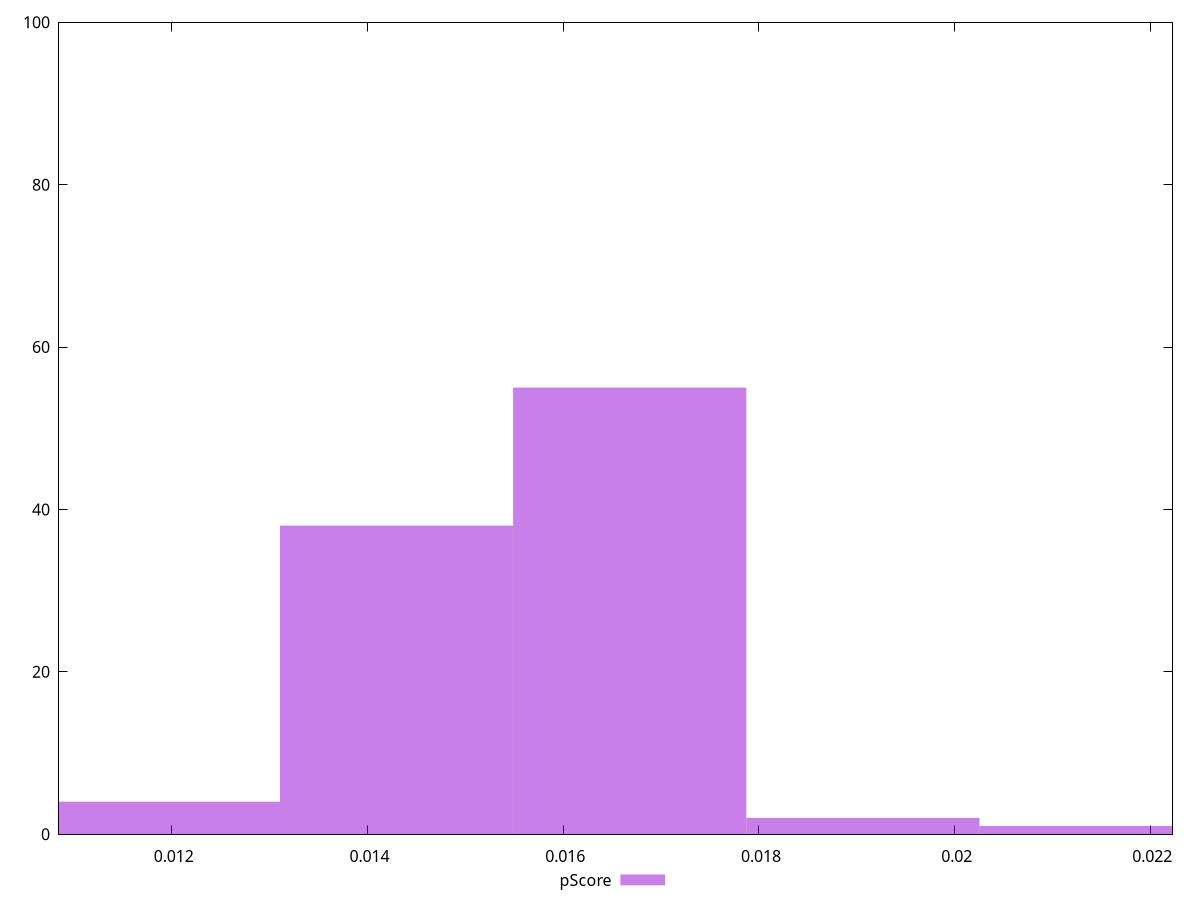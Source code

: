 reset

$pScore <<EOF
0.011914148192741097 4
0.016679807469837535 55
0.019062637108385756 2
0.014296977831289318 38
0.021445466746933976 1
EOF

set key outside below
set boxwidth 0.0023828296385482194
set xrange [0.010847434325605199:0.022226391282826996]
set yrange [0:100]
set trange [0:100]
set style fill transparent solid 0.5 noborder
set terminal svg size 640, 490 enhanced background rgb 'white'
set output "report_00009_2021-02-08T22-37-41.559Z/cumulative-layout-shift/samples/pages+cached/pScore/histogram.svg"

plot $pScore title "pScore" with boxes

reset

